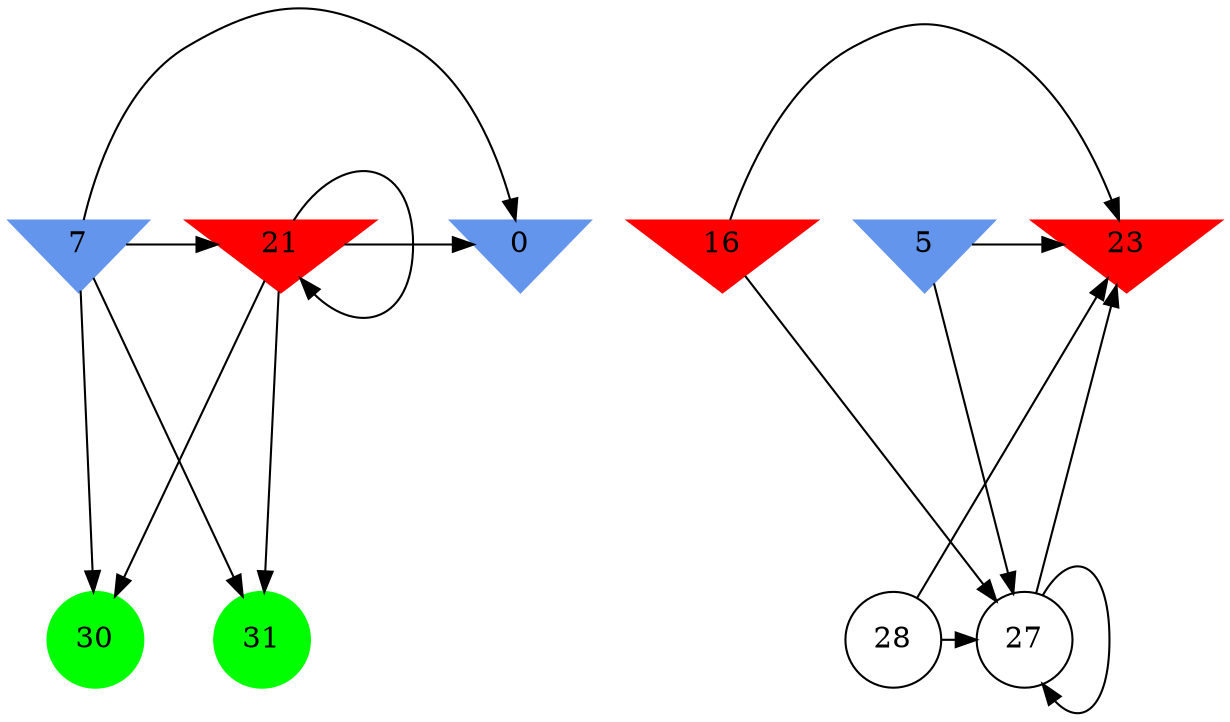 digraph brain {
	ranksep=2.0;
	0 [shape=invtriangle,style=filled,color=cornflowerblue];
	5 [shape=invtriangle,style=filled,color=cornflowerblue];
	7 [shape=invtriangle,style=filled,color=cornflowerblue];
	16 [shape=invtriangle,style=filled,color=red];
	21 [shape=invtriangle,style=filled,color=red];
	23 [shape=invtriangle,style=filled,color=red];
	27 [shape=circle,color=black];
	28 [shape=circle,color=black];
	30 [shape=circle,style=filled,color=green];
	31 [shape=circle,style=filled,color=green];
	21	->	30;
	21	->	21;
	21	->	31;
	21	->	0;
	7	->	30;
	7	->	21;
	7	->	31;
	7	->	0;
	27	->	23;
	27	->	27;
	16	->	23;
	16	->	27;
	28	->	23;
	28	->	27;
	5	->	23;
	5	->	27;
	{ rank=same; 0; 5; 7; 16; 21; 23; }
	{ rank=same; 27; 28; }
	{ rank=same; 30; 31; }
}
